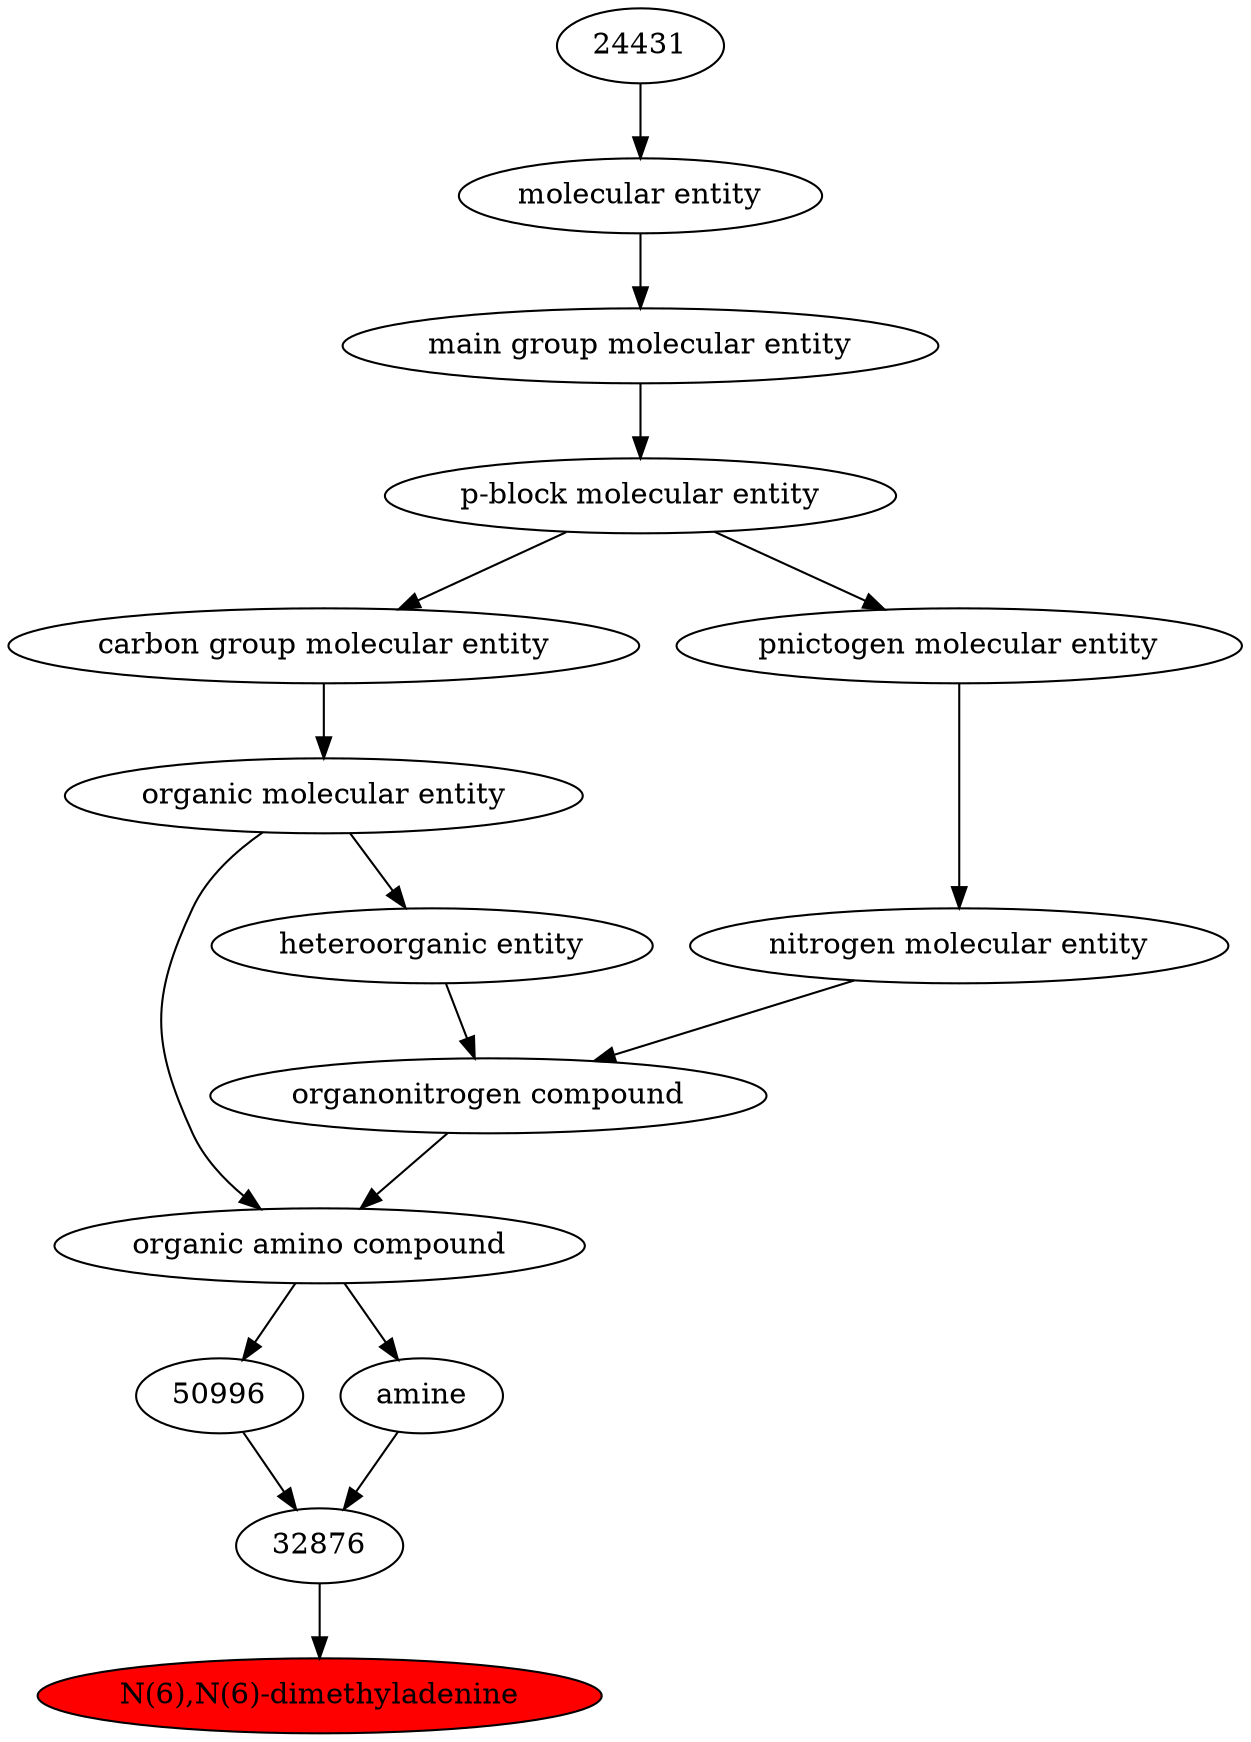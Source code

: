 digraph tree{ 
60281 [label="N(6),N(6)-dimethyladenine" fillcolor=red style=filled]
32876 -> 60281
32876 [label="32876"]
50996 -> 32876
32952 -> 32876
50996 [label="50996"]
50047 -> 50996
32952 [label="amine"]
50047 -> 32952
50047 [label="organic amino compound"]
50860 -> 50047
35352 -> 50047
50860 [label="organic molecular entity"]
33582 -> 50860
35352 [label="organonitrogen compound"]
51143 -> 35352
33285 -> 35352
33582 [label="carbon group molecular entity"]
33675 -> 33582
51143 [label="nitrogen molecular entity"]
33302 -> 51143
33285 [label="heteroorganic entity"]
50860 -> 33285
33675 [label="p-block molecular entity"]
33579 -> 33675
33302 [label="pnictogen molecular entity"]
33675 -> 33302
33579 [label="main group molecular entity"]
23367 -> 33579
23367 [label="molecular entity"]
24431 -> 23367
24431 [label="24431"]
}